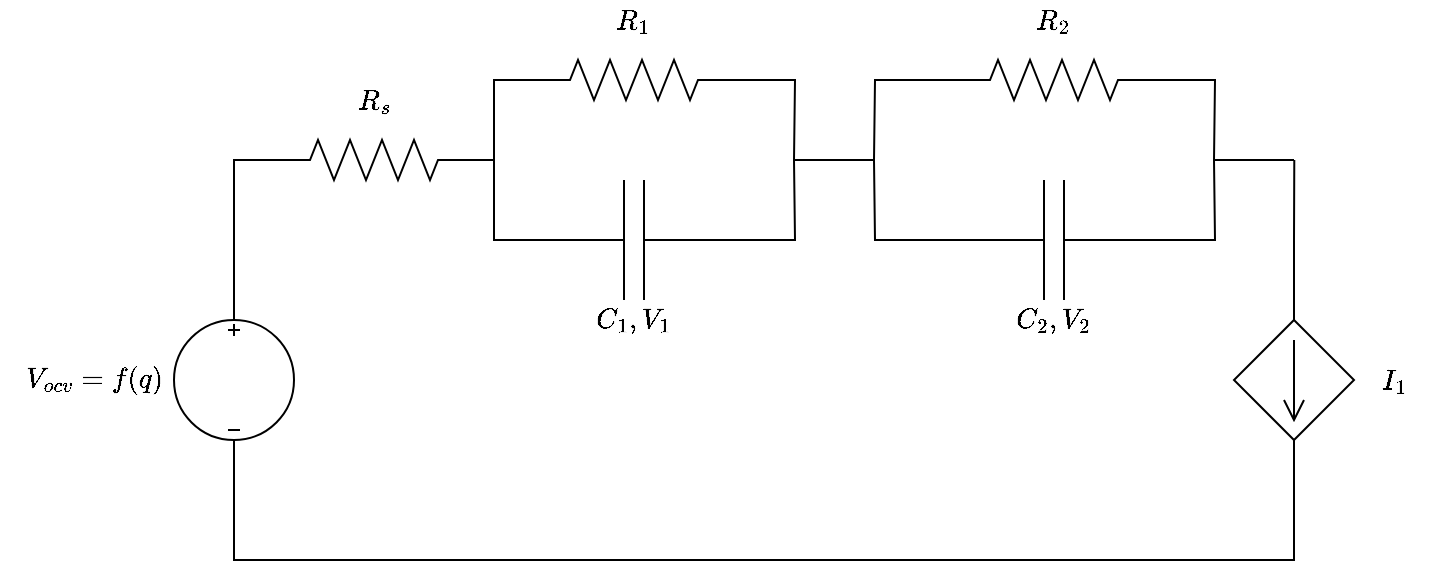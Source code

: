 <mxfile version="14.1.8" type="device"><diagram id="08NvM-eT2aPjcZvHbzK1" name="Page-1"><mxGraphModel dx="1264" dy="592" grid="1" gridSize="10" guides="1" tooltips="1" connect="1" arrows="1" fold="1" page="1" pageScale="1" pageWidth="850" pageHeight="1100" math="1" shadow="0"><root><mxCell id="0"/><mxCell id="1" parent="0"/><mxCell id="rtGggMHU-jXYoA-TofqP-1" value="" style="pointerEvents=1;verticalLabelPosition=bottom;shadow=0;dashed=0;align=center;html=1;verticalAlign=top;shape=mxgraph.electrical.signal_sources.dc_source_3;" parent="1" vertex="1"><mxGeometry x="100" y="260" width="60" height="60" as="geometry"/></mxCell><mxCell id="rtGggMHU-jXYoA-TofqP-2" value="$$V_{ocv}=f(q)$$" style="text;html=1;strokeColor=none;fillColor=none;align=center;verticalAlign=middle;whiteSpace=wrap;rounded=0;" parent="1" vertex="1"><mxGeometry x="40" y="280" width="40" height="20" as="geometry"/></mxCell><mxCell id="rtGggMHU-jXYoA-TofqP-4" style="edgeStyle=orthogonalEdgeStyle;rounded=0;orthogonalLoop=1;jettySize=auto;html=1;exitX=0;exitY=0.5;exitDx=0;exitDy=0;exitPerimeter=0;entryX=0.5;entryY=0;entryDx=0;entryDy=0;entryPerimeter=0;endArrow=none;endFill=0;" parent="1" source="rtGggMHU-jXYoA-TofqP-3" target="rtGggMHU-jXYoA-TofqP-1" edge="1"><mxGeometry relative="1" as="geometry"/></mxCell><mxCell id="rtGggMHU-jXYoA-TofqP-3" value="" style="pointerEvents=1;verticalLabelPosition=bottom;shadow=0;dashed=0;align=center;html=1;verticalAlign=top;shape=mxgraph.electrical.resistors.resistor_2;" parent="1" vertex="1"><mxGeometry x="150" y="170" width="100" height="20" as="geometry"/></mxCell><mxCell id="rtGggMHU-jXYoA-TofqP-5" value="$$R_s$$" style="text;html=1;strokeColor=none;fillColor=none;align=center;verticalAlign=middle;whiteSpace=wrap;rounded=0;" parent="1" vertex="1"><mxGeometry x="180" y="140" width="40" height="20" as="geometry"/></mxCell><mxCell id="rtGggMHU-jXYoA-TofqP-13" value="" style="group" parent="1" vertex="1" connectable="0"><mxGeometry x="260" y="100" width="120" height="170" as="geometry"/></mxCell><mxCell id="rtGggMHU-jXYoA-TofqP-6" value="" style="pointerEvents=1;verticalLabelPosition=bottom;shadow=0;dashed=0;align=center;html=1;verticalAlign=top;shape=mxgraph.electrical.resistors.resistor_2;" parent="rtGggMHU-jXYoA-TofqP-13" vertex="1"><mxGeometry x="20" y="30" width="100" height="20" as="geometry"/></mxCell><mxCell id="rtGggMHU-jXYoA-TofqP-7" value="$$R_1$$" style="text;html=1;strokeColor=none;fillColor=none;align=center;verticalAlign=middle;whiteSpace=wrap;rounded=0;" parent="rtGggMHU-jXYoA-TofqP-13" vertex="1"><mxGeometry x="50" width="40" height="20" as="geometry"/></mxCell><mxCell id="rtGggMHU-jXYoA-TofqP-8" value="" style="pointerEvents=1;verticalLabelPosition=bottom;shadow=0;dashed=0;align=center;html=1;verticalAlign=top;shape=mxgraph.electrical.capacitors.capacitor_1;" parent="rtGggMHU-jXYoA-TofqP-13" vertex="1"><mxGeometry x="20" y="90" width="100" height="60" as="geometry"/></mxCell><mxCell id="rtGggMHU-jXYoA-TofqP-9" value="$$C_1,V_1$$" style="text;html=1;strokeColor=none;fillColor=none;align=center;verticalAlign=middle;whiteSpace=wrap;rounded=0;" parent="rtGggMHU-jXYoA-TofqP-13" vertex="1"><mxGeometry x="50" y="150" width="40" height="20" as="geometry"/></mxCell><mxCell id="rtGggMHU-jXYoA-TofqP-10" style="edgeStyle=orthogonalEdgeStyle;rounded=0;orthogonalLoop=1;jettySize=auto;html=1;exitX=1;exitY=0.5;exitDx=0;exitDy=0;exitPerimeter=0;entryX=0;entryY=0.5;entryDx=0;entryDy=0;entryPerimeter=0;endArrow=none;endFill=0;" parent="1" source="rtGggMHU-jXYoA-TofqP-3" target="rtGggMHU-jXYoA-TofqP-6" edge="1"><mxGeometry relative="1" as="geometry"><Array as="points"><mxPoint x="260" y="180"/><mxPoint x="260" y="140"/></Array></mxGeometry></mxCell><mxCell id="rtGggMHU-jXYoA-TofqP-11" style="edgeStyle=orthogonalEdgeStyle;rounded=0;orthogonalLoop=1;jettySize=auto;html=1;exitX=0;exitY=0.5;exitDx=0;exitDy=0;exitPerimeter=0;entryX=1;entryY=0.5;entryDx=0;entryDy=0;entryPerimeter=0;endArrow=none;endFill=0;" parent="1" source="rtGggMHU-jXYoA-TofqP-8" target="rtGggMHU-jXYoA-TofqP-3" edge="1"><mxGeometry relative="1" as="geometry"/></mxCell><mxCell id="rtGggMHU-jXYoA-TofqP-14" value="" style="group" parent="1" vertex="1" connectable="0"><mxGeometry x="470" y="100" width="120" height="170" as="geometry"/></mxCell><mxCell id="rtGggMHU-jXYoA-TofqP-15" value="" style="pointerEvents=1;verticalLabelPosition=bottom;shadow=0;dashed=0;align=center;html=1;verticalAlign=top;shape=mxgraph.electrical.resistors.resistor_2;" parent="rtGggMHU-jXYoA-TofqP-14" vertex="1"><mxGeometry x="20" y="30" width="100" height="20" as="geometry"/></mxCell><mxCell id="rtGggMHU-jXYoA-TofqP-16" value="$$R_2$$" style="text;html=1;strokeColor=none;fillColor=none;align=center;verticalAlign=middle;whiteSpace=wrap;rounded=0;" parent="rtGggMHU-jXYoA-TofqP-14" vertex="1"><mxGeometry x="50" width="40" height="20" as="geometry"/></mxCell><mxCell id="rtGggMHU-jXYoA-TofqP-17" value="" style="pointerEvents=1;verticalLabelPosition=bottom;shadow=0;dashed=0;align=center;html=1;verticalAlign=top;shape=mxgraph.electrical.capacitors.capacitor_1;" parent="rtGggMHU-jXYoA-TofqP-14" vertex="1"><mxGeometry x="20" y="90" width="100" height="60" as="geometry"/></mxCell><mxCell id="rtGggMHU-jXYoA-TofqP-19" value="$$C_2,V_2$$" style="text;html=1;strokeColor=none;fillColor=none;align=center;verticalAlign=middle;whiteSpace=wrap;rounded=0;" parent="rtGggMHU-jXYoA-TofqP-14" vertex="1"><mxGeometry x="50" y="150" width="40" height="20" as="geometry"/></mxCell><mxCell id="rtGggMHU-jXYoA-TofqP-21" style="edgeStyle=orthogonalEdgeStyle;rounded=0;orthogonalLoop=1;jettySize=auto;html=1;exitX=0;exitY=0.5;exitDx=0;exitDy=0;exitPerimeter=0;endArrow=none;endFill=0;" parent="1" source="rtGggMHU-jXYoA-TofqP-15" edge="1"><mxGeometry relative="1" as="geometry"><mxPoint x="450" y="180" as="targetPoint"/></mxGeometry></mxCell><mxCell id="rtGggMHU-jXYoA-TofqP-24" value="" style="endArrow=none;html=1;" parent="1" edge="1"><mxGeometry width="50" height="50" relative="1" as="geometry"><mxPoint x="410" y="180" as="sourcePoint"/><mxPoint x="450" y="180" as="targetPoint"/></mxGeometry></mxCell><mxCell id="rtGggMHU-jXYoA-TofqP-25" style="edgeStyle=orthogonalEdgeStyle;rounded=0;orthogonalLoop=1;jettySize=auto;html=1;exitX=0;exitY=0.5;exitDx=0;exitDy=0;exitPerimeter=0;endArrow=none;endFill=0;" parent="1" source="rtGggMHU-jXYoA-TofqP-17" edge="1"><mxGeometry relative="1" as="geometry"><mxPoint x="450" y="180" as="targetPoint"/></mxGeometry></mxCell><mxCell id="rtGggMHU-jXYoA-TofqP-28" style="edgeStyle=orthogonalEdgeStyle;rounded=0;orthogonalLoop=1;jettySize=auto;html=1;exitX=1;exitY=0.5;exitDx=0;exitDy=0;exitPerimeter=0;endArrow=none;endFill=0;" parent="1" source="rtGggMHU-jXYoA-TofqP-6" edge="1"><mxGeometry relative="1" as="geometry"><mxPoint x="410" y="180" as="targetPoint"/></mxGeometry></mxCell><mxCell id="rtGggMHU-jXYoA-TofqP-29" style="edgeStyle=orthogonalEdgeStyle;rounded=0;orthogonalLoop=1;jettySize=auto;html=1;exitX=1;exitY=0.5;exitDx=0;exitDy=0;exitPerimeter=0;endArrow=none;endFill=0;" parent="1" source="rtGggMHU-jXYoA-TofqP-8" edge="1"><mxGeometry relative="1" as="geometry"><mxPoint x="410" y="180" as="targetPoint"/></mxGeometry></mxCell><mxCell id="rtGggMHU-jXYoA-TofqP-35" style="edgeStyle=orthogonalEdgeStyle;rounded=0;orthogonalLoop=1;jettySize=auto;html=1;exitX=0.5;exitY=1;exitDx=0;exitDy=0;exitPerimeter=0;entryX=0.5;entryY=1;entryDx=0;entryDy=0;entryPerimeter=0;endArrow=none;endFill=0;" parent="1" source="TnVfzMdRx1PzXtdJl60k-2" target="rtGggMHU-jXYoA-TofqP-1" edge="1"><mxGeometry relative="1" as="geometry"><mxPoint x="660" y="380" as="sourcePoint"/><Array as="points"><mxPoint x="660" y="380"/><mxPoint x="130" y="380"/></Array></mxGeometry></mxCell><mxCell id="rtGggMHU-jXYoA-TofqP-31" value="" style="endArrow=none;html=1;" parent="1" edge="1"><mxGeometry width="50" height="50" relative="1" as="geometry"><mxPoint x="620" y="180" as="sourcePoint"/><mxPoint x="660" y="180" as="targetPoint"/></mxGeometry></mxCell><mxCell id="rtGggMHU-jXYoA-TofqP-32" style="edgeStyle=orthogonalEdgeStyle;rounded=0;orthogonalLoop=1;jettySize=auto;html=1;exitX=1;exitY=0.5;exitDx=0;exitDy=0;exitPerimeter=0;endArrow=none;endFill=0;" parent="1" source="rtGggMHU-jXYoA-TofqP-15" edge="1"><mxGeometry relative="1" as="geometry"><mxPoint x="620" y="180" as="targetPoint"/></mxGeometry></mxCell><mxCell id="rtGggMHU-jXYoA-TofqP-33" style="edgeStyle=orthogonalEdgeStyle;rounded=0;orthogonalLoop=1;jettySize=auto;html=1;exitX=1;exitY=0.5;exitDx=0;exitDy=0;exitPerimeter=0;endArrow=none;endFill=0;" parent="1" source="rtGggMHU-jXYoA-TofqP-17" edge="1"><mxGeometry relative="1" as="geometry"><mxPoint x="620" y="180" as="targetPoint"/></mxGeometry></mxCell><mxCell id="0E8BhYI9M-G8c1AmY489-3" style="edgeStyle=orthogonalEdgeStyle;rounded=0;orthogonalLoop=1;jettySize=auto;html=1;endArrow=none;endFill=0;exitX=0.5;exitY=0;exitDx=0;exitDy=0;exitPerimeter=0;" parent="1" source="TnVfzMdRx1PzXtdJl60k-2" edge="1"><mxGeometry relative="1" as="geometry"><mxPoint x="660.143" y="180" as="targetPoint"/><mxPoint x="660" y="230" as="sourcePoint"/></mxGeometry></mxCell><mxCell id="0E8BhYI9M-G8c1AmY489-5" value="$$I_1$$" style="text;html=1;strokeColor=none;fillColor=none;align=center;verticalAlign=middle;whiteSpace=wrap;rounded=0;" parent="1" vertex="1"><mxGeometry x="690" y="280" width="40" height="20" as="geometry"/></mxCell><mxCell id="TnVfzMdRx1PzXtdJl60k-2" value="" style="pointerEvents=1;verticalLabelPosition=bottom;shadow=0;dashed=0;align=center;html=1;verticalAlign=top;shape=mxgraph.electrical.signal_sources.dependent_source_2;" vertex="1" parent="1"><mxGeometry x="630" y="260" width="60" height="60" as="geometry"/></mxCell></root></mxGraphModel></diagram></mxfile>
